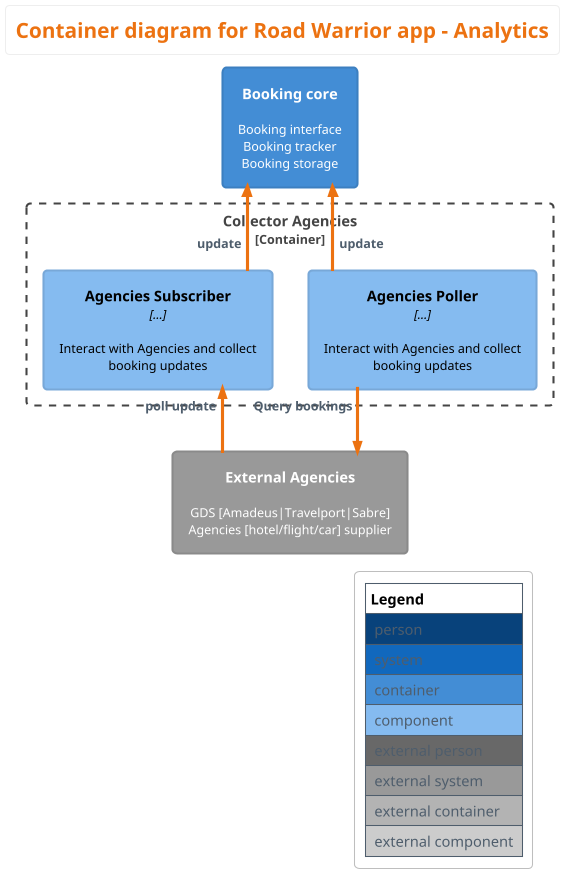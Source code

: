 @startuml
!include <c4/C4_Component.puml>  

!theme aws-orange
skinparam BackgroundColor white   

LAYOUT_WITH_LEGEND()

skinparam linetype ortho
title Container diagram for **Road Warrior** app - Analytics

'Person(customer  , Customer , "<$user>   <$mobile_user>" )


Container(booking_core, "Booking core", "", "Booking interface\nBooking tracker\nBooking storage")

Container_Boundary(collector_agencies, "Collector Agencies") {
Component(collector_agencies_poll, "Agencies Poller", "...", "Interact with Agencies and collect booking updates")
Component(collector_agencies_subscribe, "Agencies Subscriber", "...", "Interact with Agencies and collect booking updates")

}

System_Ext(ext_agencies, "External Agencies", "GDS [Amadeus|Travelport|Sabre]\nAgencies [hotel/flight/car] supplier")


'front_end <-- analytics_exporter
Rel_Back(booking_core, collector_agencies_subscribe, "update")
Rel_Back(booking_core, collector_agencies_poll, "update")

Rel_Back(collector_agencies_subscribe, ext_agencies, "poll update")
Rel(collector_agencies_poll, ext_agencies, "Query bookings")

@enduml
